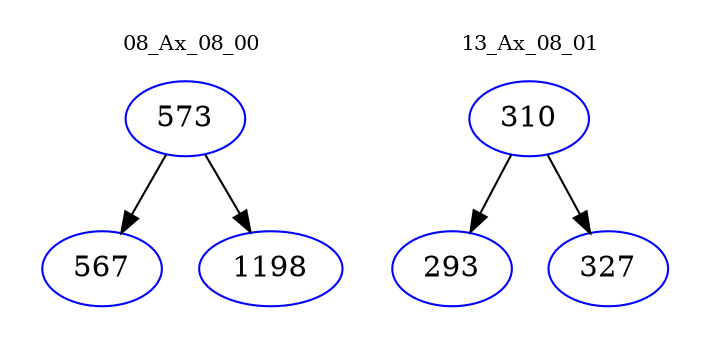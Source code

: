 digraph{
subgraph cluster_0 {
color = white
label = "08_Ax_08_00";
fontsize=10;
T0_573 [label="573", color="blue"]
T0_573 -> T0_567 [color="black"]
T0_567 [label="567", color="blue"]
T0_573 -> T0_1198 [color="black"]
T0_1198 [label="1198", color="blue"]
}
subgraph cluster_1 {
color = white
label = "13_Ax_08_01";
fontsize=10;
T1_310 [label="310", color="blue"]
T1_310 -> T1_293 [color="black"]
T1_293 [label="293", color="blue"]
T1_310 -> T1_327 [color="black"]
T1_327 [label="327", color="blue"]
}
}

